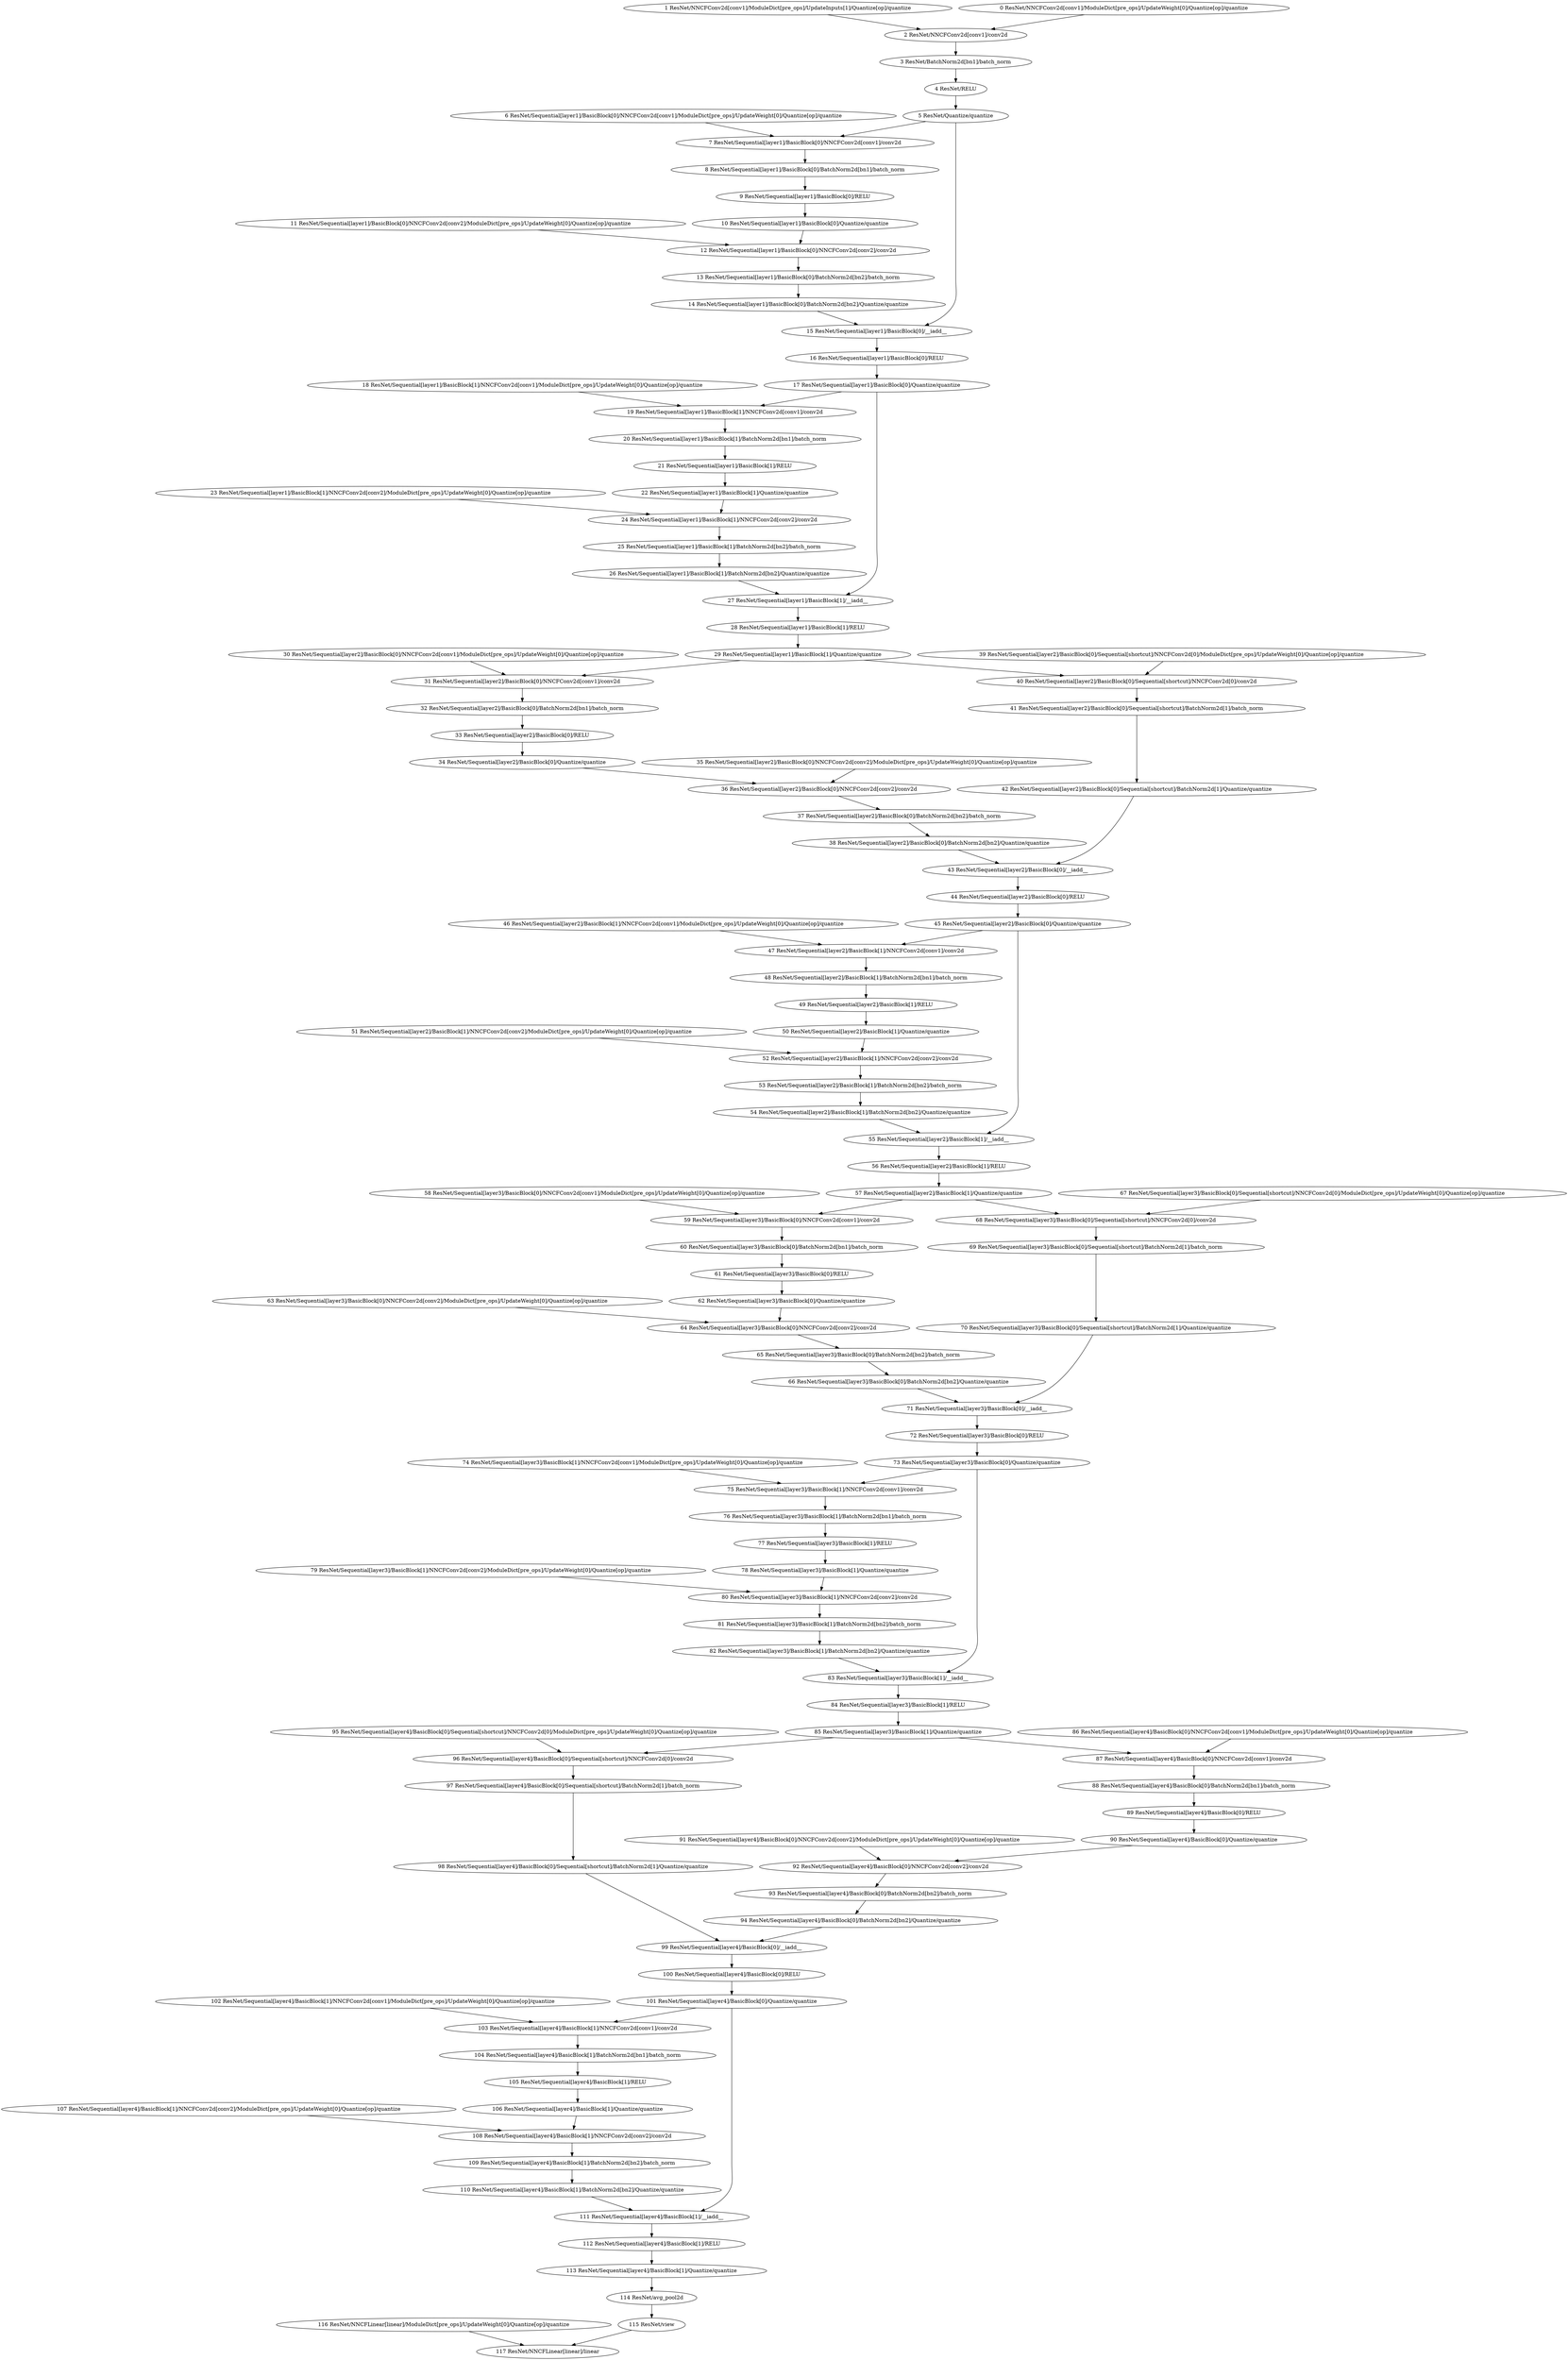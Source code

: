strict digraph  {
"93 ResNet/Sequential[layer4]/BasicBlock[0]/BatchNorm2d[bn2]/batch_norm" [id=93, scope="ResNet/Sequential[layer4]/BasicBlock[0]/BatchNorm2d[bn2]", type=batch_norm];
"4 ResNet/RELU" [id=4, scope=ResNet, type=RELU];
"86 ResNet/Sequential[layer4]/BasicBlock[0]/NNCFConv2d[conv1]/ModuleDict[pre_ops]/UpdateWeight[0]/Quantize[op]/quantize" [id=86, scope="ResNet/Sequential[layer4]/BasicBlock[0]/NNCFConv2d[conv1]/ModuleDict[pre_ops]/UpdateWeight[0]/Quantize[op]", type=quantize];
"31 ResNet/Sequential[layer2]/BasicBlock[0]/NNCFConv2d[conv1]/conv2d" [id=31, scope="ResNet/Sequential[layer2]/BasicBlock[0]/NNCFConv2d[conv1]", type=conv2d];
"34 ResNet/Sequential[layer2]/BasicBlock[0]/Quantize/quantize" [id=34, scope="ResNet/Sequential[layer2]/BasicBlock[0]/Quantize", type=quantize];
"35 ResNet/Sequential[layer2]/BasicBlock[0]/NNCFConv2d[conv2]/ModuleDict[pre_ops]/UpdateWeight[0]/Quantize[op]/quantize" [id=35, scope="ResNet/Sequential[layer2]/BasicBlock[0]/NNCFConv2d[conv2]/ModuleDict[pre_ops]/UpdateWeight[0]/Quantize[op]", type=quantize];
"5 ResNet/Quantize/quantize" [id=5, scope="ResNet/Quantize", type=quantize];
"80 ResNet/Sequential[layer3]/BasicBlock[1]/NNCFConv2d[conv2]/conv2d" [id=80, scope="ResNet/Sequential[layer3]/BasicBlock[1]/NNCFConv2d[conv2]", type=conv2d];
"53 ResNet/Sequential[layer2]/BasicBlock[1]/BatchNorm2d[bn2]/batch_norm" [id=53, scope="ResNet/Sequential[layer2]/BasicBlock[1]/BatchNorm2d[bn2]", type=batch_norm];
"38 ResNet/Sequential[layer2]/BasicBlock[0]/BatchNorm2d[bn2]/Quantize/quantize" [id=38, scope="ResNet/Sequential[layer2]/BasicBlock[0]/BatchNorm2d[bn2]/Quantize", type=quantize];
"37 ResNet/Sequential[layer2]/BasicBlock[0]/BatchNorm2d[bn2]/batch_norm" [id=37, scope="ResNet/Sequential[layer2]/BasicBlock[0]/BatchNorm2d[bn2]", type=batch_norm];
"1 ResNet/NNCFConv2d[conv1]/ModuleDict[pre_ops]/UpdateInputs[1]/Quantize[op]/quantize" [id=1, scope="ResNet/NNCFConv2d[conv1]/ModuleDict[pre_ops]/UpdateInputs[1]/Quantize[op]", type=quantize];
"76 ResNet/Sequential[layer3]/BasicBlock[1]/BatchNorm2d[bn1]/batch_norm" [id=76, scope="ResNet/Sequential[layer3]/BasicBlock[1]/BatchNorm2d[bn1]", type=batch_norm];
"95 ResNet/Sequential[layer4]/BasicBlock[0]/Sequential[shortcut]/NNCFConv2d[0]/ModuleDict[pre_ops]/UpdateWeight[0]/Quantize[op]/quantize" [id=95, scope="ResNet/Sequential[layer4]/BasicBlock[0]/Sequential[shortcut]/NNCFConv2d[0]/ModuleDict[pre_ops]/UpdateWeight[0]/Quantize[op]", type=quantize];
"33 ResNet/Sequential[layer2]/BasicBlock[0]/RELU" [id=33, scope="ResNet/Sequential[layer2]/BasicBlock[0]", type=RELU];
"24 ResNet/Sequential[layer1]/BasicBlock[1]/NNCFConv2d[conv2]/conv2d" [id=24, scope="ResNet/Sequential[layer1]/BasicBlock[1]/NNCFConv2d[conv2]", type=conv2d];
"15 ResNet/Sequential[layer1]/BasicBlock[0]/__iadd__" [id=15, scope="ResNet/Sequential[layer1]/BasicBlock[0]", type=__iadd__];
"62 ResNet/Sequential[layer3]/BasicBlock[0]/Quantize/quantize" [id=62, scope="ResNet/Sequential[layer3]/BasicBlock[0]/Quantize", type=quantize];
"64 ResNet/Sequential[layer3]/BasicBlock[0]/NNCFConv2d[conv2]/conv2d" [id=64, scope="ResNet/Sequential[layer3]/BasicBlock[0]/NNCFConv2d[conv2]", type=conv2d];
"70 ResNet/Sequential[layer3]/BasicBlock[0]/Sequential[shortcut]/BatchNorm2d[1]/Quantize/quantize" [id=70, scope="ResNet/Sequential[layer3]/BasicBlock[0]/Sequential[shortcut]/BatchNorm2d[1]/Quantize", type=quantize];
"27 ResNet/Sequential[layer1]/BasicBlock[1]/__iadd__" [id=27, scope="ResNet/Sequential[layer1]/BasicBlock[1]", type=__iadd__];
"65 ResNet/Sequential[layer3]/BasicBlock[0]/BatchNorm2d[bn2]/batch_norm" [id=65, scope="ResNet/Sequential[layer3]/BasicBlock[0]/BatchNorm2d[bn2]", type=batch_norm];
"47 ResNet/Sequential[layer2]/BasicBlock[1]/NNCFConv2d[conv1]/conv2d" [id=47, scope="ResNet/Sequential[layer2]/BasicBlock[1]/NNCFConv2d[conv1]", type=conv2d];
"111 ResNet/Sequential[layer4]/BasicBlock[1]/__iadd__" [id=111, scope="ResNet/Sequential[layer4]/BasicBlock[1]", type=__iadd__];
"110 ResNet/Sequential[layer4]/BasicBlock[1]/BatchNorm2d[bn2]/Quantize/quantize" [id=110, scope="ResNet/Sequential[layer4]/BasicBlock[1]/BatchNorm2d[bn2]/Quantize", type=quantize];
"13 ResNet/Sequential[layer1]/BasicBlock[0]/BatchNorm2d[bn2]/batch_norm" [id=13, scope="ResNet/Sequential[layer1]/BasicBlock[0]/BatchNorm2d[bn2]", type=batch_norm];
"104 ResNet/Sequential[layer4]/BasicBlock[1]/BatchNorm2d[bn1]/batch_norm" [id=104, scope="ResNet/Sequential[layer4]/BasicBlock[1]/BatchNorm2d[bn1]", type=batch_norm];
"72 ResNet/Sequential[layer3]/BasicBlock[0]/RELU" [id=72, scope="ResNet/Sequential[layer3]/BasicBlock[0]", type=RELU];
"36 ResNet/Sequential[layer2]/BasicBlock[0]/NNCFConv2d[conv2]/conv2d" [id=36, scope="ResNet/Sequential[layer2]/BasicBlock[0]/NNCFConv2d[conv2]", type=conv2d];
"20 ResNet/Sequential[layer1]/BasicBlock[1]/BatchNorm2d[bn1]/batch_norm" [id=20, scope="ResNet/Sequential[layer1]/BasicBlock[1]/BatchNorm2d[bn1]", type=batch_norm];
"16 ResNet/Sequential[layer1]/BasicBlock[0]/RELU" [id=16, scope="ResNet/Sequential[layer1]/BasicBlock[0]", type=RELU];
"97 ResNet/Sequential[layer4]/BasicBlock[0]/Sequential[shortcut]/BatchNorm2d[1]/batch_norm" [id=97, scope="ResNet/Sequential[layer4]/BasicBlock[0]/Sequential[shortcut]/BatchNorm2d[1]", type=batch_norm];
"2 ResNet/NNCFConv2d[conv1]/conv2d" [id=2, scope="ResNet/NNCFConv2d[conv1]", type=conv2d];
"68 ResNet/Sequential[layer3]/BasicBlock[0]/Sequential[shortcut]/NNCFConv2d[0]/conv2d" [id=68, scope="ResNet/Sequential[layer3]/BasicBlock[0]/Sequential[shortcut]/NNCFConv2d[0]", type=conv2d];
"21 ResNet/Sequential[layer1]/BasicBlock[1]/RELU" [id=21, scope="ResNet/Sequential[layer1]/BasicBlock[1]", type=RELU];
"77 ResNet/Sequential[layer3]/BasicBlock[1]/RELU" [id=77, scope="ResNet/Sequential[layer3]/BasicBlock[1]", type=RELU];
"88 ResNet/Sequential[layer4]/BasicBlock[0]/BatchNorm2d[bn1]/batch_norm" [id=88, scope="ResNet/Sequential[layer4]/BasicBlock[0]/BatchNorm2d[bn1]", type=batch_norm];
"73 ResNet/Sequential[layer3]/BasicBlock[0]/Quantize/quantize" [id=73, scope="ResNet/Sequential[layer3]/BasicBlock[0]/Quantize", type=quantize];
"85 ResNet/Sequential[layer3]/BasicBlock[1]/Quantize/quantize" [id=85, scope="ResNet/Sequential[layer3]/BasicBlock[1]/Quantize", type=quantize];
"87 ResNet/Sequential[layer4]/BasicBlock[0]/NNCFConv2d[conv1]/conv2d" [id=87, scope="ResNet/Sequential[layer4]/BasicBlock[0]/NNCFConv2d[conv1]", type=conv2d];
"115 ResNet/view" [id=115, scope=ResNet, type=view];
"60 ResNet/Sequential[layer3]/BasicBlock[0]/BatchNorm2d[bn1]/batch_norm" [id=60, scope="ResNet/Sequential[layer3]/BasicBlock[0]/BatchNorm2d[bn1]", type=batch_norm];
"84 ResNet/Sequential[layer3]/BasicBlock[1]/RELU" [id=84, scope="ResNet/Sequential[layer3]/BasicBlock[1]", type=RELU];
"117 ResNet/NNCFLinear[linear]/linear" [id=117, scope="ResNet/NNCFLinear[linear]", type=linear];
"0 ResNet/NNCFConv2d[conv1]/ModuleDict[pre_ops]/UpdateWeight[0]/Quantize[op]/quantize" [id=0, scope="ResNet/NNCFConv2d[conv1]/ModuleDict[pre_ops]/UpdateWeight[0]/Quantize[op]", type=quantize];
"89 ResNet/Sequential[layer4]/BasicBlock[0]/RELU" [id=89, scope="ResNet/Sequential[layer4]/BasicBlock[0]", type=RELU];
"116 ResNet/NNCFLinear[linear]/ModuleDict[pre_ops]/UpdateWeight[0]/Quantize[op]/quantize" [id=116, scope="ResNet/NNCFLinear[linear]/ModuleDict[pre_ops]/UpdateWeight[0]/Quantize[op]", type=quantize];
"57 ResNet/Sequential[layer2]/BasicBlock[1]/Quantize/quantize" [id=57, scope="ResNet/Sequential[layer2]/BasicBlock[1]/Quantize", type=quantize];
"42 ResNet/Sequential[layer2]/BasicBlock[0]/Sequential[shortcut]/BatchNorm2d[1]/Quantize/quantize" [id=42, scope="ResNet/Sequential[layer2]/BasicBlock[0]/Sequential[shortcut]/BatchNorm2d[1]/Quantize", type=quantize];
"99 ResNet/Sequential[layer4]/BasicBlock[0]/__iadd__" [id=99, scope="ResNet/Sequential[layer4]/BasicBlock[0]", type=__iadd__];
"30 ResNet/Sequential[layer2]/BasicBlock[0]/NNCFConv2d[conv1]/ModuleDict[pre_ops]/UpdateWeight[0]/Quantize[op]/quantize" [id=30, scope="ResNet/Sequential[layer2]/BasicBlock[0]/NNCFConv2d[conv1]/ModuleDict[pre_ops]/UpdateWeight[0]/Quantize[op]", type=quantize];
"107 ResNet/Sequential[layer4]/BasicBlock[1]/NNCFConv2d[conv2]/ModuleDict[pre_ops]/UpdateWeight[0]/Quantize[op]/quantize" [id=107, scope="ResNet/Sequential[layer4]/BasicBlock[1]/NNCFConv2d[conv2]/ModuleDict[pre_ops]/UpdateWeight[0]/Quantize[op]", type=quantize];
"82 ResNet/Sequential[layer3]/BasicBlock[1]/BatchNorm2d[bn2]/Quantize/quantize" [id=82, scope="ResNet/Sequential[layer3]/BasicBlock[1]/BatchNorm2d[bn2]/Quantize", type=quantize];
"50 ResNet/Sequential[layer2]/BasicBlock[1]/Quantize/quantize" [id=50, scope="ResNet/Sequential[layer2]/BasicBlock[1]/Quantize", type=quantize];
"39 ResNet/Sequential[layer2]/BasicBlock[0]/Sequential[shortcut]/NNCFConv2d[0]/ModuleDict[pre_ops]/UpdateWeight[0]/Quantize[op]/quantize" [id=39, scope="ResNet/Sequential[layer2]/BasicBlock[0]/Sequential[shortcut]/NNCFConv2d[0]/ModuleDict[pre_ops]/UpdateWeight[0]/Quantize[op]", type=quantize];
"81 ResNet/Sequential[layer3]/BasicBlock[1]/BatchNorm2d[bn2]/batch_norm" [id=81, scope="ResNet/Sequential[layer3]/BasicBlock[1]/BatchNorm2d[bn2]", type=batch_norm];
"66 ResNet/Sequential[layer3]/BasicBlock[0]/BatchNorm2d[bn2]/Quantize/quantize" [id=66, scope="ResNet/Sequential[layer3]/BasicBlock[0]/BatchNorm2d[bn2]/Quantize", type=quantize];
"48 ResNet/Sequential[layer2]/BasicBlock[1]/BatchNorm2d[bn1]/batch_norm" [id=48, scope="ResNet/Sequential[layer2]/BasicBlock[1]/BatchNorm2d[bn1]", type=batch_norm];
"105 ResNet/Sequential[layer4]/BasicBlock[1]/RELU" [id=105, scope="ResNet/Sequential[layer4]/BasicBlock[1]", type=RELU];
"8 ResNet/Sequential[layer1]/BasicBlock[0]/BatchNorm2d[bn1]/batch_norm" [id=8, scope="ResNet/Sequential[layer1]/BasicBlock[0]/BatchNorm2d[bn1]", type=batch_norm];
"3 ResNet/BatchNorm2d[bn1]/batch_norm" [id=3, scope="ResNet/BatchNorm2d[bn1]", type=batch_norm];
"114 ResNet/avg_pool2d" [id=114, scope=ResNet, type=avg_pool2d];
"41 ResNet/Sequential[layer2]/BasicBlock[0]/Sequential[shortcut]/BatchNorm2d[1]/batch_norm" [id=41, scope="ResNet/Sequential[layer2]/BasicBlock[0]/Sequential[shortcut]/BatchNorm2d[1]", type=batch_norm];
"71 ResNet/Sequential[layer3]/BasicBlock[0]/__iadd__" [id=71, scope="ResNet/Sequential[layer3]/BasicBlock[0]", type=__iadd__];
"102 ResNet/Sequential[layer4]/BasicBlock[1]/NNCFConv2d[conv1]/ModuleDict[pre_ops]/UpdateWeight[0]/Quantize[op]/quantize" [id=102, scope="ResNet/Sequential[layer4]/BasicBlock[1]/NNCFConv2d[conv1]/ModuleDict[pre_ops]/UpdateWeight[0]/Quantize[op]", type=quantize];
"75 ResNet/Sequential[layer3]/BasicBlock[1]/NNCFConv2d[conv1]/conv2d" [id=75, scope="ResNet/Sequential[layer3]/BasicBlock[1]/NNCFConv2d[conv1]", type=conv2d];
"108 ResNet/Sequential[layer4]/BasicBlock[1]/NNCFConv2d[conv2]/conv2d" [id=108, scope="ResNet/Sequential[layer4]/BasicBlock[1]/NNCFConv2d[conv2]", type=conv2d];
"58 ResNet/Sequential[layer3]/BasicBlock[0]/NNCFConv2d[conv1]/ModuleDict[pre_ops]/UpdateWeight[0]/Quantize[op]/quantize" [id=58, scope="ResNet/Sequential[layer3]/BasicBlock[0]/NNCFConv2d[conv1]/ModuleDict[pre_ops]/UpdateWeight[0]/Quantize[op]", type=quantize];
"92 ResNet/Sequential[layer4]/BasicBlock[0]/NNCFConv2d[conv2]/conv2d" [id=92, scope="ResNet/Sequential[layer4]/BasicBlock[0]/NNCFConv2d[conv2]", type=conv2d];
"51 ResNet/Sequential[layer2]/BasicBlock[1]/NNCFConv2d[conv2]/ModuleDict[pre_ops]/UpdateWeight[0]/Quantize[op]/quantize" [id=51, scope="ResNet/Sequential[layer2]/BasicBlock[1]/NNCFConv2d[conv2]/ModuleDict[pre_ops]/UpdateWeight[0]/Quantize[op]", type=quantize];
"19 ResNet/Sequential[layer1]/BasicBlock[1]/NNCFConv2d[conv1]/conv2d" [id=19, scope="ResNet/Sequential[layer1]/BasicBlock[1]/NNCFConv2d[conv1]", type=conv2d];
"7 ResNet/Sequential[layer1]/BasicBlock[0]/NNCFConv2d[conv1]/conv2d" [id=7, scope="ResNet/Sequential[layer1]/BasicBlock[0]/NNCFConv2d[conv1]", type=conv2d];
"79 ResNet/Sequential[layer3]/BasicBlock[1]/NNCFConv2d[conv2]/ModuleDict[pre_ops]/UpdateWeight[0]/Quantize[op]/quantize" [id=79, scope="ResNet/Sequential[layer3]/BasicBlock[1]/NNCFConv2d[conv2]/ModuleDict[pre_ops]/UpdateWeight[0]/Quantize[op]", type=quantize];
"69 ResNet/Sequential[layer3]/BasicBlock[0]/Sequential[shortcut]/BatchNorm2d[1]/batch_norm" [id=69, scope="ResNet/Sequential[layer3]/BasicBlock[0]/Sequential[shortcut]/BatchNorm2d[1]", type=batch_norm];
"103 ResNet/Sequential[layer4]/BasicBlock[1]/NNCFConv2d[conv1]/conv2d" [id=103, scope="ResNet/Sequential[layer4]/BasicBlock[1]/NNCFConv2d[conv1]", type=conv2d];
"17 ResNet/Sequential[layer1]/BasicBlock[0]/Quantize/quantize" [id=17, scope="ResNet/Sequential[layer1]/BasicBlock[0]/Quantize", type=quantize];
"45 ResNet/Sequential[layer2]/BasicBlock[0]/Quantize/quantize" [id=45, scope="ResNet/Sequential[layer2]/BasicBlock[0]/Quantize", type=quantize];
"11 ResNet/Sequential[layer1]/BasicBlock[0]/NNCFConv2d[conv2]/ModuleDict[pre_ops]/UpdateWeight[0]/Quantize[op]/quantize" [id=11, scope="ResNet/Sequential[layer1]/BasicBlock[0]/NNCFConv2d[conv2]/ModuleDict[pre_ops]/UpdateWeight[0]/Quantize[op]", type=quantize];
"28 ResNet/Sequential[layer1]/BasicBlock[1]/RELU" [id=28, scope="ResNet/Sequential[layer1]/BasicBlock[1]", type=RELU];
"22 ResNet/Sequential[layer1]/BasicBlock[1]/Quantize/quantize" [id=22, scope="ResNet/Sequential[layer1]/BasicBlock[1]/Quantize", type=quantize];
"100 ResNet/Sequential[layer4]/BasicBlock[0]/RELU" [id=100, scope="ResNet/Sequential[layer4]/BasicBlock[0]", type=RELU];
"63 ResNet/Sequential[layer3]/BasicBlock[0]/NNCFConv2d[conv2]/ModuleDict[pre_ops]/UpdateWeight[0]/Quantize[op]/quantize" [id=63, scope="ResNet/Sequential[layer3]/BasicBlock[0]/NNCFConv2d[conv2]/ModuleDict[pre_ops]/UpdateWeight[0]/Quantize[op]", type=quantize];
"44 ResNet/Sequential[layer2]/BasicBlock[0]/RELU" [id=44, scope="ResNet/Sequential[layer2]/BasicBlock[0]", type=RELU];
"14 ResNet/Sequential[layer1]/BasicBlock[0]/BatchNorm2d[bn2]/Quantize/quantize" [id=14, scope="ResNet/Sequential[layer1]/BasicBlock[0]/BatchNorm2d[bn2]/Quantize", type=quantize];
"101 ResNet/Sequential[layer4]/BasicBlock[0]/Quantize/quantize" [id=101, scope="ResNet/Sequential[layer4]/BasicBlock[0]/Quantize", type=quantize];
"43 ResNet/Sequential[layer2]/BasicBlock[0]/__iadd__" [id=43, scope="ResNet/Sequential[layer2]/BasicBlock[0]", type=__iadd__];
"96 ResNet/Sequential[layer4]/BasicBlock[0]/Sequential[shortcut]/NNCFConv2d[0]/conv2d" [id=96, scope="ResNet/Sequential[layer4]/BasicBlock[0]/Sequential[shortcut]/NNCFConv2d[0]", type=conv2d];
"9 ResNet/Sequential[layer1]/BasicBlock[0]/RELU" [id=9, scope="ResNet/Sequential[layer1]/BasicBlock[0]", type=RELU];
"94 ResNet/Sequential[layer4]/BasicBlock[0]/BatchNorm2d[bn2]/Quantize/quantize" [id=94, scope="ResNet/Sequential[layer4]/BasicBlock[0]/BatchNorm2d[bn2]/Quantize", type=quantize];
"112 ResNet/Sequential[layer4]/BasicBlock[1]/RELU" [id=112, scope="ResNet/Sequential[layer4]/BasicBlock[1]", type=RELU];
"91 ResNet/Sequential[layer4]/BasicBlock[0]/NNCFConv2d[conv2]/ModuleDict[pre_ops]/UpdateWeight[0]/Quantize[op]/quantize" [id=91, scope="ResNet/Sequential[layer4]/BasicBlock[0]/NNCFConv2d[conv2]/ModuleDict[pre_ops]/UpdateWeight[0]/Quantize[op]", type=quantize];
"67 ResNet/Sequential[layer3]/BasicBlock[0]/Sequential[shortcut]/NNCFConv2d[0]/ModuleDict[pre_ops]/UpdateWeight[0]/Quantize[op]/quantize" [id=67, scope="ResNet/Sequential[layer3]/BasicBlock[0]/Sequential[shortcut]/NNCFConv2d[0]/ModuleDict[pre_ops]/UpdateWeight[0]/Quantize[op]", type=quantize];
"26 ResNet/Sequential[layer1]/BasicBlock[1]/BatchNorm2d[bn2]/Quantize/quantize" [id=26, scope="ResNet/Sequential[layer1]/BasicBlock[1]/BatchNorm2d[bn2]/Quantize", type=quantize];
"56 ResNet/Sequential[layer2]/BasicBlock[1]/RELU" [id=56, scope="ResNet/Sequential[layer2]/BasicBlock[1]", type=RELU];
"29 ResNet/Sequential[layer1]/BasicBlock[1]/Quantize/quantize" [id=29, scope="ResNet/Sequential[layer1]/BasicBlock[1]/Quantize", type=quantize];
"106 ResNet/Sequential[layer4]/BasicBlock[1]/Quantize/quantize" [id=106, scope="ResNet/Sequential[layer4]/BasicBlock[1]/Quantize", type=quantize];
"23 ResNet/Sequential[layer1]/BasicBlock[1]/NNCFConv2d[conv2]/ModuleDict[pre_ops]/UpdateWeight[0]/Quantize[op]/quantize" [id=23, scope="ResNet/Sequential[layer1]/BasicBlock[1]/NNCFConv2d[conv2]/ModuleDict[pre_ops]/UpdateWeight[0]/Quantize[op]", type=quantize];
"83 ResNet/Sequential[layer3]/BasicBlock[1]/__iadd__" [id=83, scope="ResNet/Sequential[layer3]/BasicBlock[1]", type=__iadd__];
"74 ResNet/Sequential[layer3]/BasicBlock[1]/NNCFConv2d[conv1]/ModuleDict[pre_ops]/UpdateWeight[0]/Quantize[op]/quantize" [id=74, scope="ResNet/Sequential[layer3]/BasicBlock[1]/NNCFConv2d[conv1]/ModuleDict[pre_ops]/UpdateWeight[0]/Quantize[op]", type=quantize];
"78 ResNet/Sequential[layer3]/BasicBlock[1]/Quantize/quantize" [id=78, scope="ResNet/Sequential[layer3]/BasicBlock[1]/Quantize", type=quantize];
"61 ResNet/Sequential[layer3]/BasicBlock[0]/RELU" [id=61, scope="ResNet/Sequential[layer3]/BasicBlock[0]", type=RELU];
"25 ResNet/Sequential[layer1]/BasicBlock[1]/BatchNorm2d[bn2]/batch_norm" [id=25, scope="ResNet/Sequential[layer1]/BasicBlock[1]/BatchNorm2d[bn2]", type=batch_norm];
"54 ResNet/Sequential[layer2]/BasicBlock[1]/BatchNorm2d[bn2]/Quantize/quantize" [id=54, scope="ResNet/Sequential[layer2]/BasicBlock[1]/BatchNorm2d[bn2]/Quantize", type=quantize];
"18 ResNet/Sequential[layer1]/BasicBlock[1]/NNCFConv2d[conv1]/ModuleDict[pre_ops]/UpdateWeight[0]/Quantize[op]/quantize" [id=18, scope="ResNet/Sequential[layer1]/BasicBlock[1]/NNCFConv2d[conv1]/ModuleDict[pre_ops]/UpdateWeight[0]/Quantize[op]", type=quantize];
"55 ResNet/Sequential[layer2]/BasicBlock[1]/__iadd__" [id=55, scope="ResNet/Sequential[layer2]/BasicBlock[1]", type=__iadd__];
"109 ResNet/Sequential[layer4]/BasicBlock[1]/BatchNorm2d[bn2]/batch_norm" [id=109, scope="ResNet/Sequential[layer4]/BasicBlock[1]/BatchNorm2d[bn2]", type=batch_norm];
"46 ResNet/Sequential[layer2]/BasicBlock[1]/NNCFConv2d[conv1]/ModuleDict[pre_ops]/UpdateWeight[0]/Quantize[op]/quantize" [id=46, scope="ResNet/Sequential[layer2]/BasicBlock[1]/NNCFConv2d[conv1]/ModuleDict[pre_ops]/UpdateWeight[0]/Quantize[op]", type=quantize];
"10 ResNet/Sequential[layer1]/BasicBlock[0]/Quantize/quantize" [id=10, scope="ResNet/Sequential[layer1]/BasicBlock[0]/Quantize", type=quantize];
"12 ResNet/Sequential[layer1]/BasicBlock[0]/NNCFConv2d[conv2]/conv2d" [id=12, scope="ResNet/Sequential[layer1]/BasicBlock[0]/NNCFConv2d[conv2]", type=conv2d];
"6 ResNet/Sequential[layer1]/BasicBlock[0]/NNCFConv2d[conv1]/ModuleDict[pre_ops]/UpdateWeight[0]/Quantize[op]/quantize" [id=6, scope="ResNet/Sequential[layer1]/BasicBlock[0]/NNCFConv2d[conv1]/ModuleDict[pre_ops]/UpdateWeight[0]/Quantize[op]", type=quantize];
"113 ResNet/Sequential[layer4]/BasicBlock[1]/Quantize/quantize" [id=113, scope="ResNet/Sequential[layer4]/BasicBlock[1]/Quantize", type=quantize];
"49 ResNet/Sequential[layer2]/BasicBlock[1]/RELU" [id=49, scope="ResNet/Sequential[layer2]/BasicBlock[1]", type=RELU];
"98 ResNet/Sequential[layer4]/BasicBlock[0]/Sequential[shortcut]/BatchNorm2d[1]/Quantize/quantize" [id=98, scope="ResNet/Sequential[layer4]/BasicBlock[0]/Sequential[shortcut]/BatchNorm2d[1]/Quantize", type=quantize];
"90 ResNet/Sequential[layer4]/BasicBlock[0]/Quantize/quantize" [id=90, scope="ResNet/Sequential[layer4]/BasicBlock[0]/Quantize", type=quantize];
"40 ResNet/Sequential[layer2]/BasicBlock[0]/Sequential[shortcut]/NNCFConv2d[0]/conv2d" [id=40, scope="ResNet/Sequential[layer2]/BasicBlock[0]/Sequential[shortcut]/NNCFConv2d[0]", type=conv2d];
"32 ResNet/Sequential[layer2]/BasicBlock[0]/BatchNorm2d[bn1]/batch_norm" [id=32, scope="ResNet/Sequential[layer2]/BasicBlock[0]/BatchNorm2d[bn1]", type=batch_norm];
"52 ResNet/Sequential[layer2]/BasicBlock[1]/NNCFConv2d[conv2]/conv2d" [id=52, scope="ResNet/Sequential[layer2]/BasicBlock[1]/NNCFConv2d[conv2]", type=conv2d];
"59 ResNet/Sequential[layer3]/BasicBlock[0]/NNCFConv2d[conv1]/conv2d" [id=59, scope="ResNet/Sequential[layer3]/BasicBlock[0]/NNCFConv2d[conv1]", type=conv2d];
"93 ResNet/Sequential[layer4]/BasicBlock[0]/BatchNorm2d[bn2]/batch_norm" -> "94 ResNet/Sequential[layer4]/BasicBlock[0]/BatchNorm2d[bn2]/Quantize/quantize";
"4 ResNet/RELU" -> "5 ResNet/Quantize/quantize";
"86 ResNet/Sequential[layer4]/BasicBlock[0]/NNCFConv2d[conv1]/ModuleDict[pre_ops]/UpdateWeight[0]/Quantize[op]/quantize" -> "87 ResNet/Sequential[layer4]/BasicBlock[0]/NNCFConv2d[conv1]/conv2d";
"31 ResNet/Sequential[layer2]/BasicBlock[0]/NNCFConv2d[conv1]/conv2d" -> "32 ResNet/Sequential[layer2]/BasicBlock[0]/BatchNorm2d[bn1]/batch_norm";
"34 ResNet/Sequential[layer2]/BasicBlock[0]/Quantize/quantize" -> "36 ResNet/Sequential[layer2]/BasicBlock[0]/NNCFConv2d[conv2]/conv2d";
"35 ResNet/Sequential[layer2]/BasicBlock[0]/NNCFConv2d[conv2]/ModuleDict[pre_ops]/UpdateWeight[0]/Quantize[op]/quantize" -> "36 ResNet/Sequential[layer2]/BasicBlock[0]/NNCFConv2d[conv2]/conv2d";
"5 ResNet/Quantize/quantize" -> "7 ResNet/Sequential[layer1]/BasicBlock[0]/NNCFConv2d[conv1]/conv2d";
"5 ResNet/Quantize/quantize" -> "15 ResNet/Sequential[layer1]/BasicBlock[0]/__iadd__";
"80 ResNet/Sequential[layer3]/BasicBlock[1]/NNCFConv2d[conv2]/conv2d" -> "81 ResNet/Sequential[layer3]/BasicBlock[1]/BatchNorm2d[bn2]/batch_norm";
"53 ResNet/Sequential[layer2]/BasicBlock[1]/BatchNorm2d[bn2]/batch_norm" -> "54 ResNet/Sequential[layer2]/BasicBlock[1]/BatchNorm2d[bn2]/Quantize/quantize";
"38 ResNet/Sequential[layer2]/BasicBlock[0]/BatchNorm2d[bn2]/Quantize/quantize" -> "43 ResNet/Sequential[layer2]/BasicBlock[0]/__iadd__";
"37 ResNet/Sequential[layer2]/BasicBlock[0]/BatchNorm2d[bn2]/batch_norm" -> "38 ResNet/Sequential[layer2]/BasicBlock[0]/BatchNorm2d[bn2]/Quantize/quantize";
"1 ResNet/NNCFConv2d[conv1]/ModuleDict[pre_ops]/UpdateInputs[1]/Quantize[op]/quantize" -> "2 ResNet/NNCFConv2d[conv1]/conv2d";
"76 ResNet/Sequential[layer3]/BasicBlock[1]/BatchNorm2d[bn1]/batch_norm" -> "77 ResNet/Sequential[layer3]/BasicBlock[1]/RELU";
"95 ResNet/Sequential[layer4]/BasicBlock[0]/Sequential[shortcut]/NNCFConv2d[0]/ModuleDict[pre_ops]/UpdateWeight[0]/Quantize[op]/quantize" -> "96 ResNet/Sequential[layer4]/BasicBlock[0]/Sequential[shortcut]/NNCFConv2d[0]/conv2d";
"33 ResNet/Sequential[layer2]/BasicBlock[0]/RELU" -> "34 ResNet/Sequential[layer2]/BasicBlock[0]/Quantize/quantize";
"24 ResNet/Sequential[layer1]/BasicBlock[1]/NNCFConv2d[conv2]/conv2d" -> "25 ResNet/Sequential[layer1]/BasicBlock[1]/BatchNorm2d[bn2]/batch_norm";
"15 ResNet/Sequential[layer1]/BasicBlock[0]/__iadd__" -> "16 ResNet/Sequential[layer1]/BasicBlock[0]/RELU";
"62 ResNet/Sequential[layer3]/BasicBlock[0]/Quantize/quantize" -> "64 ResNet/Sequential[layer3]/BasicBlock[0]/NNCFConv2d[conv2]/conv2d";
"64 ResNet/Sequential[layer3]/BasicBlock[0]/NNCFConv2d[conv2]/conv2d" -> "65 ResNet/Sequential[layer3]/BasicBlock[0]/BatchNorm2d[bn2]/batch_norm";
"70 ResNet/Sequential[layer3]/BasicBlock[0]/Sequential[shortcut]/BatchNorm2d[1]/Quantize/quantize" -> "71 ResNet/Sequential[layer3]/BasicBlock[0]/__iadd__";
"27 ResNet/Sequential[layer1]/BasicBlock[1]/__iadd__" -> "28 ResNet/Sequential[layer1]/BasicBlock[1]/RELU";
"65 ResNet/Sequential[layer3]/BasicBlock[0]/BatchNorm2d[bn2]/batch_norm" -> "66 ResNet/Sequential[layer3]/BasicBlock[0]/BatchNorm2d[bn2]/Quantize/quantize";
"47 ResNet/Sequential[layer2]/BasicBlock[1]/NNCFConv2d[conv1]/conv2d" -> "48 ResNet/Sequential[layer2]/BasicBlock[1]/BatchNorm2d[bn1]/batch_norm";
"111 ResNet/Sequential[layer4]/BasicBlock[1]/__iadd__" -> "112 ResNet/Sequential[layer4]/BasicBlock[1]/RELU";
"110 ResNet/Sequential[layer4]/BasicBlock[1]/BatchNorm2d[bn2]/Quantize/quantize" -> "111 ResNet/Sequential[layer4]/BasicBlock[1]/__iadd__";
"13 ResNet/Sequential[layer1]/BasicBlock[0]/BatchNorm2d[bn2]/batch_norm" -> "14 ResNet/Sequential[layer1]/BasicBlock[0]/BatchNorm2d[bn2]/Quantize/quantize";
"104 ResNet/Sequential[layer4]/BasicBlock[1]/BatchNorm2d[bn1]/batch_norm" -> "105 ResNet/Sequential[layer4]/BasicBlock[1]/RELU";
"72 ResNet/Sequential[layer3]/BasicBlock[0]/RELU" -> "73 ResNet/Sequential[layer3]/BasicBlock[0]/Quantize/quantize";
"36 ResNet/Sequential[layer2]/BasicBlock[0]/NNCFConv2d[conv2]/conv2d" -> "37 ResNet/Sequential[layer2]/BasicBlock[0]/BatchNorm2d[bn2]/batch_norm";
"20 ResNet/Sequential[layer1]/BasicBlock[1]/BatchNorm2d[bn1]/batch_norm" -> "21 ResNet/Sequential[layer1]/BasicBlock[1]/RELU";
"16 ResNet/Sequential[layer1]/BasicBlock[0]/RELU" -> "17 ResNet/Sequential[layer1]/BasicBlock[0]/Quantize/quantize";
"97 ResNet/Sequential[layer4]/BasicBlock[0]/Sequential[shortcut]/BatchNorm2d[1]/batch_norm" -> "98 ResNet/Sequential[layer4]/BasicBlock[0]/Sequential[shortcut]/BatchNorm2d[1]/Quantize/quantize";
"2 ResNet/NNCFConv2d[conv1]/conv2d" -> "3 ResNet/BatchNorm2d[bn1]/batch_norm";
"68 ResNet/Sequential[layer3]/BasicBlock[0]/Sequential[shortcut]/NNCFConv2d[0]/conv2d" -> "69 ResNet/Sequential[layer3]/BasicBlock[0]/Sequential[shortcut]/BatchNorm2d[1]/batch_norm";
"21 ResNet/Sequential[layer1]/BasicBlock[1]/RELU" -> "22 ResNet/Sequential[layer1]/BasicBlock[1]/Quantize/quantize";
"77 ResNet/Sequential[layer3]/BasicBlock[1]/RELU" -> "78 ResNet/Sequential[layer3]/BasicBlock[1]/Quantize/quantize";
"88 ResNet/Sequential[layer4]/BasicBlock[0]/BatchNorm2d[bn1]/batch_norm" -> "89 ResNet/Sequential[layer4]/BasicBlock[0]/RELU";
"73 ResNet/Sequential[layer3]/BasicBlock[0]/Quantize/quantize" -> "83 ResNet/Sequential[layer3]/BasicBlock[1]/__iadd__";
"73 ResNet/Sequential[layer3]/BasicBlock[0]/Quantize/quantize" -> "75 ResNet/Sequential[layer3]/BasicBlock[1]/NNCFConv2d[conv1]/conv2d";
"85 ResNet/Sequential[layer3]/BasicBlock[1]/Quantize/quantize" -> "87 ResNet/Sequential[layer4]/BasicBlock[0]/NNCFConv2d[conv1]/conv2d";
"85 ResNet/Sequential[layer3]/BasicBlock[1]/Quantize/quantize" -> "96 ResNet/Sequential[layer4]/BasicBlock[0]/Sequential[shortcut]/NNCFConv2d[0]/conv2d";
"87 ResNet/Sequential[layer4]/BasicBlock[0]/NNCFConv2d[conv1]/conv2d" -> "88 ResNet/Sequential[layer4]/BasicBlock[0]/BatchNorm2d[bn1]/batch_norm";
"115 ResNet/view" -> "117 ResNet/NNCFLinear[linear]/linear";
"60 ResNet/Sequential[layer3]/BasicBlock[0]/BatchNorm2d[bn1]/batch_norm" -> "61 ResNet/Sequential[layer3]/BasicBlock[0]/RELU";
"84 ResNet/Sequential[layer3]/BasicBlock[1]/RELU" -> "85 ResNet/Sequential[layer3]/BasicBlock[1]/Quantize/quantize";
"0 ResNet/NNCFConv2d[conv1]/ModuleDict[pre_ops]/UpdateWeight[0]/Quantize[op]/quantize" -> "2 ResNet/NNCFConv2d[conv1]/conv2d";
"89 ResNet/Sequential[layer4]/BasicBlock[0]/RELU" -> "90 ResNet/Sequential[layer4]/BasicBlock[0]/Quantize/quantize";
"116 ResNet/NNCFLinear[linear]/ModuleDict[pre_ops]/UpdateWeight[0]/Quantize[op]/quantize" -> "117 ResNet/NNCFLinear[linear]/linear";
"57 ResNet/Sequential[layer2]/BasicBlock[1]/Quantize/quantize" -> "68 ResNet/Sequential[layer3]/BasicBlock[0]/Sequential[shortcut]/NNCFConv2d[0]/conv2d";
"57 ResNet/Sequential[layer2]/BasicBlock[1]/Quantize/quantize" -> "59 ResNet/Sequential[layer3]/BasicBlock[0]/NNCFConv2d[conv1]/conv2d";
"42 ResNet/Sequential[layer2]/BasicBlock[0]/Sequential[shortcut]/BatchNorm2d[1]/Quantize/quantize" -> "43 ResNet/Sequential[layer2]/BasicBlock[0]/__iadd__";
"99 ResNet/Sequential[layer4]/BasicBlock[0]/__iadd__" -> "100 ResNet/Sequential[layer4]/BasicBlock[0]/RELU";
"30 ResNet/Sequential[layer2]/BasicBlock[0]/NNCFConv2d[conv1]/ModuleDict[pre_ops]/UpdateWeight[0]/Quantize[op]/quantize" -> "31 ResNet/Sequential[layer2]/BasicBlock[0]/NNCFConv2d[conv1]/conv2d";
"107 ResNet/Sequential[layer4]/BasicBlock[1]/NNCFConv2d[conv2]/ModuleDict[pre_ops]/UpdateWeight[0]/Quantize[op]/quantize" -> "108 ResNet/Sequential[layer4]/BasicBlock[1]/NNCFConv2d[conv2]/conv2d";
"82 ResNet/Sequential[layer3]/BasicBlock[1]/BatchNorm2d[bn2]/Quantize/quantize" -> "83 ResNet/Sequential[layer3]/BasicBlock[1]/__iadd__";
"50 ResNet/Sequential[layer2]/BasicBlock[1]/Quantize/quantize" -> "52 ResNet/Sequential[layer2]/BasicBlock[1]/NNCFConv2d[conv2]/conv2d";
"39 ResNet/Sequential[layer2]/BasicBlock[0]/Sequential[shortcut]/NNCFConv2d[0]/ModuleDict[pre_ops]/UpdateWeight[0]/Quantize[op]/quantize" -> "40 ResNet/Sequential[layer2]/BasicBlock[0]/Sequential[shortcut]/NNCFConv2d[0]/conv2d";
"81 ResNet/Sequential[layer3]/BasicBlock[1]/BatchNorm2d[bn2]/batch_norm" -> "82 ResNet/Sequential[layer3]/BasicBlock[1]/BatchNorm2d[bn2]/Quantize/quantize";
"66 ResNet/Sequential[layer3]/BasicBlock[0]/BatchNorm2d[bn2]/Quantize/quantize" -> "71 ResNet/Sequential[layer3]/BasicBlock[0]/__iadd__";
"48 ResNet/Sequential[layer2]/BasicBlock[1]/BatchNorm2d[bn1]/batch_norm" -> "49 ResNet/Sequential[layer2]/BasicBlock[1]/RELU";
"105 ResNet/Sequential[layer4]/BasicBlock[1]/RELU" -> "106 ResNet/Sequential[layer4]/BasicBlock[1]/Quantize/quantize";
"8 ResNet/Sequential[layer1]/BasicBlock[0]/BatchNorm2d[bn1]/batch_norm" -> "9 ResNet/Sequential[layer1]/BasicBlock[0]/RELU";
"3 ResNet/BatchNorm2d[bn1]/batch_norm" -> "4 ResNet/RELU";
"114 ResNet/avg_pool2d" -> "115 ResNet/view";
"41 ResNet/Sequential[layer2]/BasicBlock[0]/Sequential[shortcut]/BatchNorm2d[1]/batch_norm" -> "42 ResNet/Sequential[layer2]/BasicBlock[0]/Sequential[shortcut]/BatchNorm2d[1]/Quantize/quantize";
"71 ResNet/Sequential[layer3]/BasicBlock[0]/__iadd__" -> "72 ResNet/Sequential[layer3]/BasicBlock[0]/RELU";
"102 ResNet/Sequential[layer4]/BasicBlock[1]/NNCFConv2d[conv1]/ModuleDict[pre_ops]/UpdateWeight[0]/Quantize[op]/quantize" -> "103 ResNet/Sequential[layer4]/BasicBlock[1]/NNCFConv2d[conv1]/conv2d";
"75 ResNet/Sequential[layer3]/BasicBlock[1]/NNCFConv2d[conv1]/conv2d" -> "76 ResNet/Sequential[layer3]/BasicBlock[1]/BatchNorm2d[bn1]/batch_norm";
"108 ResNet/Sequential[layer4]/BasicBlock[1]/NNCFConv2d[conv2]/conv2d" -> "109 ResNet/Sequential[layer4]/BasicBlock[1]/BatchNorm2d[bn2]/batch_norm";
"58 ResNet/Sequential[layer3]/BasicBlock[0]/NNCFConv2d[conv1]/ModuleDict[pre_ops]/UpdateWeight[0]/Quantize[op]/quantize" -> "59 ResNet/Sequential[layer3]/BasicBlock[0]/NNCFConv2d[conv1]/conv2d";
"92 ResNet/Sequential[layer4]/BasicBlock[0]/NNCFConv2d[conv2]/conv2d" -> "93 ResNet/Sequential[layer4]/BasicBlock[0]/BatchNorm2d[bn2]/batch_norm";
"51 ResNet/Sequential[layer2]/BasicBlock[1]/NNCFConv2d[conv2]/ModuleDict[pre_ops]/UpdateWeight[0]/Quantize[op]/quantize" -> "52 ResNet/Sequential[layer2]/BasicBlock[1]/NNCFConv2d[conv2]/conv2d";
"19 ResNet/Sequential[layer1]/BasicBlock[1]/NNCFConv2d[conv1]/conv2d" -> "20 ResNet/Sequential[layer1]/BasicBlock[1]/BatchNorm2d[bn1]/batch_norm";
"7 ResNet/Sequential[layer1]/BasicBlock[0]/NNCFConv2d[conv1]/conv2d" -> "8 ResNet/Sequential[layer1]/BasicBlock[0]/BatchNorm2d[bn1]/batch_norm";
"79 ResNet/Sequential[layer3]/BasicBlock[1]/NNCFConv2d[conv2]/ModuleDict[pre_ops]/UpdateWeight[0]/Quantize[op]/quantize" -> "80 ResNet/Sequential[layer3]/BasicBlock[1]/NNCFConv2d[conv2]/conv2d";
"69 ResNet/Sequential[layer3]/BasicBlock[0]/Sequential[shortcut]/BatchNorm2d[1]/batch_norm" -> "70 ResNet/Sequential[layer3]/BasicBlock[0]/Sequential[shortcut]/BatchNorm2d[1]/Quantize/quantize";
"103 ResNet/Sequential[layer4]/BasicBlock[1]/NNCFConv2d[conv1]/conv2d" -> "104 ResNet/Sequential[layer4]/BasicBlock[1]/BatchNorm2d[bn1]/batch_norm";
"17 ResNet/Sequential[layer1]/BasicBlock[0]/Quantize/quantize" -> "27 ResNet/Sequential[layer1]/BasicBlock[1]/__iadd__";
"17 ResNet/Sequential[layer1]/BasicBlock[0]/Quantize/quantize" -> "19 ResNet/Sequential[layer1]/BasicBlock[1]/NNCFConv2d[conv1]/conv2d";
"45 ResNet/Sequential[layer2]/BasicBlock[0]/Quantize/quantize" -> "47 ResNet/Sequential[layer2]/BasicBlock[1]/NNCFConv2d[conv1]/conv2d";
"45 ResNet/Sequential[layer2]/BasicBlock[0]/Quantize/quantize" -> "55 ResNet/Sequential[layer2]/BasicBlock[1]/__iadd__";
"11 ResNet/Sequential[layer1]/BasicBlock[0]/NNCFConv2d[conv2]/ModuleDict[pre_ops]/UpdateWeight[0]/Quantize[op]/quantize" -> "12 ResNet/Sequential[layer1]/BasicBlock[0]/NNCFConv2d[conv2]/conv2d";
"28 ResNet/Sequential[layer1]/BasicBlock[1]/RELU" -> "29 ResNet/Sequential[layer1]/BasicBlock[1]/Quantize/quantize";
"22 ResNet/Sequential[layer1]/BasicBlock[1]/Quantize/quantize" -> "24 ResNet/Sequential[layer1]/BasicBlock[1]/NNCFConv2d[conv2]/conv2d";
"100 ResNet/Sequential[layer4]/BasicBlock[0]/RELU" -> "101 ResNet/Sequential[layer4]/BasicBlock[0]/Quantize/quantize";
"63 ResNet/Sequential[layer3]/BasicBlock[0]/NNCFConv2d[conv2]/ModuleDict[pre_ops]/UpdateWeight[0]/Quantize[op]/quantize" -> "64 ResNet/Sequential[layer3]/BasicBlock[0]/NNCFConv2d[conv2]/conv2d";
"44 ResNet/Sequential[layer2]/BasicBlock[0]/RELU" -> "45 ResNet/Sequential[layer2]/BasicBlock[0]/Quantize/quantize";
"14 ResNet/Sequential[layer1]/BasicBlock[0]/BatchNorm2d[bn2]/Quantize/quantize" -> "15 ResNet/Sequential[layer1]/BasicBlock[0]/__iadd__";
"101 ResNet/Sequential[layer4]/BasicBlock[0]/Quantize/quantize" -> "103 ResNet/Sequential[layer4]/BasicBlock[1]/NNCFConv2d[conv1]/conv2d";
"101 ResNet/Sequential[layer4]/BasicBlock[0]/Quantize/quantize" -> "111 ResNet/Sequential[layer4]/BasicBlock[1]/__iadd__";
"43 ResNet/Sequential[layer2]/BasicBlock[0]/__iadd__" -> "44 ResNet/Sequential[layer2]/BasicBlock[0]/RELU";
"96 ResNet/Sequential[layer4]/BasicBlock[0]/Sequential[shortcut]/NNCFConv2d[0]/conv2d" -> "97 ResNet/Sequential[layer4]/BasicBlock[0]/Sequential[shortcut]/BatchNorm2d[1]/batch_norm";
"9 ResNet/Sequential[layer1]/BasicBlock[0]/RELU" -> "10 ResNet/Sequential[layer1]/BasicBlock[0]/Quantize/quantize";
"94 ResNet/Sequential[layer4]/BasicBlock[0]/BatchNorm2d[bn2]/Quantize/quantize" -> "99 ResNet/Sequential[layer4]/BasicBlock[0]/__iadd__";
"112 ResNet/Sequential[layer4]/BasicBlock[1]/RELU" -> "113 ResNet/Sequential[layer4]/BasicBlock[1]/Quantize/quantize";
"91 ResNet/Sequential[layer4]/BasicBlock[0]/NNCFConv2d[conv2]/ModuleDict[pre_ops]/UpdateWeight[0]/Quantize[op]/quantize" -> "92 ResNet/Sequential[layer4]/BasicBlock[0]/NNCFConv2d[conv2]/conv2d";
"67 ResNet/Sequential[layer3]/BasicBlock[0]/Sequential[shortcut]/NNCFConv2d[0]/ModuleDict[pre_ops]/UpdateWeight[0]/Quantize[op]/quantize" -> "68 ResNet/Sequential[layer3]/BasicBlock[0]/Sequential[shortcut]/NNCFConv2d[0]/conv2d";
"26 ResNet/Sequential[layer1]/BasicBlock[1]/BatchNorm2d[bn2]/Quantize/quantize" -> "27 ResNet/Sequential[layer1]/BasicBlock[1]/__iadd__";
"56 ResNet/Sequential[layer2]/BasicBlock[1]/RELU" -> "57 ResNet/Sequential[layer2]/BasicBlock[1]/Quantize/quantize";
"29 ResNet/Sequential[layer1]/BasicBlock[1]/Quantize/quantize" -> "31 ResNet/Sequential[layer2]/BasicBlock[0]/NNCFConv2d[conv1]/conv2d";
"29 ResNet/Sequential[layer1]/BasicBlock[1]/Quantize/quantize" -> "40 ResNet/Sequential[layer2]/BasicBlock[0]/Sequential[shortcut]/NNCFConv2d[0]/conv2d";
"106 ResNet/Sequential[layer4]/BasicBlock[1]/Quantize/quantize" -> "108 ResNet/Sequential[layer4]/BasicBlock[1]/NNCFConv2d[conv2]/conv2d";
"23 ResNet/Sequential[layer1]/BasicBlock[1]/NNCFConv2d[conv2]/ModuleDict[pre_ops]/UpdateWeight[0]/Quantize[op]/quantize" -> "24 ResNet/Sequential[layer1]/BasicBlock[1]/NNCFConv2d[conv2]/conv2d";
"83 ResNet/Sequential[layer3]/BasicBlock[1]/__iadd__" -> "84 ResNet/Sequential[layer3]/BasicBlock[1]/RELU";
"74 ResNet/Sequential[layer3]/BasicBlock[1]/NNCFConv2d[conv1]/ModuleDict[pre_ops]/UpdateWeight[0]/Quantize[op]/quantize" -> "75 ResNet/Sequential[layer3]/BasicBlock[1]/NNCFConv2d[conv1]/conv2d";
"78 ResNet/Sequential[layer3]/BasicBlock[1]/Quantize/quantize" -> "80 ResNet/Sequential[layer3]/BasicBlock[1]/NNCFConv2d[conv2]/conv2d";
"61 ResNet/Sequential[layer3]/BasicBlock[0]/RELU" -> "62 ResNet/Sequential[layer3]/BasicBlock[0]/Quantize/quantize";
"25 ResNet/Sequential[layer1]/BasicBlock[1]/BatchNorm2d[bn2]/batch_norm" -> "26 ResNet/Sequential[layer1]/BasicBlock[1]/BatchNorm2d[bn2]/Quantize/quantize";
"54 ResNet/Sequential[layer2]/BasicBlock[1]/BatchNorm2d[bn2]/Quantize/quantize" -> "55 ResNet/Sequential[layer2]/BasicBlock[1]/__iadd__";
"18 ResNet/Sequential[layer1]/BasicBlock[1]/NNCFConv2d[conv1]/ModuleDict[pre_ops]/UpdateWeight[0]/Quantize[op]/quantize" -> "19 ResNet/Sequential[layer1]/BasicBlock[1]/NNCFConv2d[conv1]/conv2d";
"55 ResNet/Sequential[layer2]/BasicBlock[1]/__iadd__" -> "56 ResNet/Sequential[layer2]/BasicBlock[1]/RELU";
"109 ResNet/Sequential[layer4]/BasicBlock[1]/BatchNorm2d[bn2]/batch_norm" -> "110 ResNet/Sequential[layer4]/BasicBlock[1]/BatchNorm2d[bn2]/Quantize/quantize";
"46 ResNet/Sequential[layer2]/BasicBlock[1]/NNCFConv2d[conv1]/ModuleDict[pre_ops]/UpdateWeight[0]/Quantize[op]/quantize" -> "47 ResNet/Sequential[layer2]/BasicBlock[1]/NNCFConv2d[conv1]/conv2d";
"10 ResNet/Sequential[layer1]/BasicBlock[0]/Quantize/quantize" -> "12 ResNet/Sequential[layer1]/BasicBlock[0]/NNCFConv2d[conv2]/conv2d";
"12 ResNet/Sequential[layer1]/BasicBlock[0]/NNCFConv2d[conv2]/conv2d" -> "13 ResNet/Sequential[layer1]/BasicBlock[0]/BatchNorm2d[bn2]/batch_norm";
"6 ResNet/Sequential[layer1]/BasicBlock[0]/NNCFConv2d[conv1]/ModuleDict[pre_ops]/UpdateWeight[0]/Quantize[op]/quantize" -> "7 ResNet/Sequential[layer1]/BasicBlock[0]/NNCFConv2d[conv1]/conv2d";
"113 ResNet/Sequential[layer4]/BasicBlock[1]/Quantize/quantize" -> "114 ResNet/avg_pool2d";
"49 ResNet/Sequential[layer2]/BasicBlock[1]/RELU" -> "50 ResNet/Sequential[layer2]/BasicBlock[1]/Quantize/quantize";
"98 ResNet/Sequential[layer4]/BasicBlock[0]/Sequential[shortcut]/BatchNorm2d[1]/Quantize/quantize" -> "99 ResNet/Sequential[layer4]/BasicBlock[0]/__iadd__";
"90 ResNet/Sequential[layer4]/BasicBlock[0]/Quantize/quantize" -> "92 ResNet/Sequential[layer4]/BasicBlock[0]/NNCFConv2d[conv2]/conv2d";
"40 ResNet/Sequential[layer2]/BasicBlock[0]/Sequential[shortcut]/NNCFConv2d[0]/conv2d" -> "41 ResNet/Sequential[layer2]/BasicBlock[0]/Sequential[shortcut]/BatchNorm2d[1]/batch_norm";
"32 ResNet/Sequential[layer2]/BasicBlock[0]/BatchNorm2d[bn1]/batch_norm" -> "33 ResNet/Sequential[layer2]/BasicBlock[0]/RELU";
"52 ResNet/Sequential[layer2]/BasicBlock[1]/NNCFConv2d[conv2]/conv2d" -> "53 ResNet/Sequential[layer2]/BasicBlock[1]/BatchNorm2d[bn2]/batch_norm";
"59 ResNet/Sequential[layer3]/BasicBlock[0]/NNCFConv2d[conv1]/conv2d" -> "60 ResNet/Sequential[layer3]/BasicBlock[0]/BatchNorm2d[bn1]/batch_norm";
}
